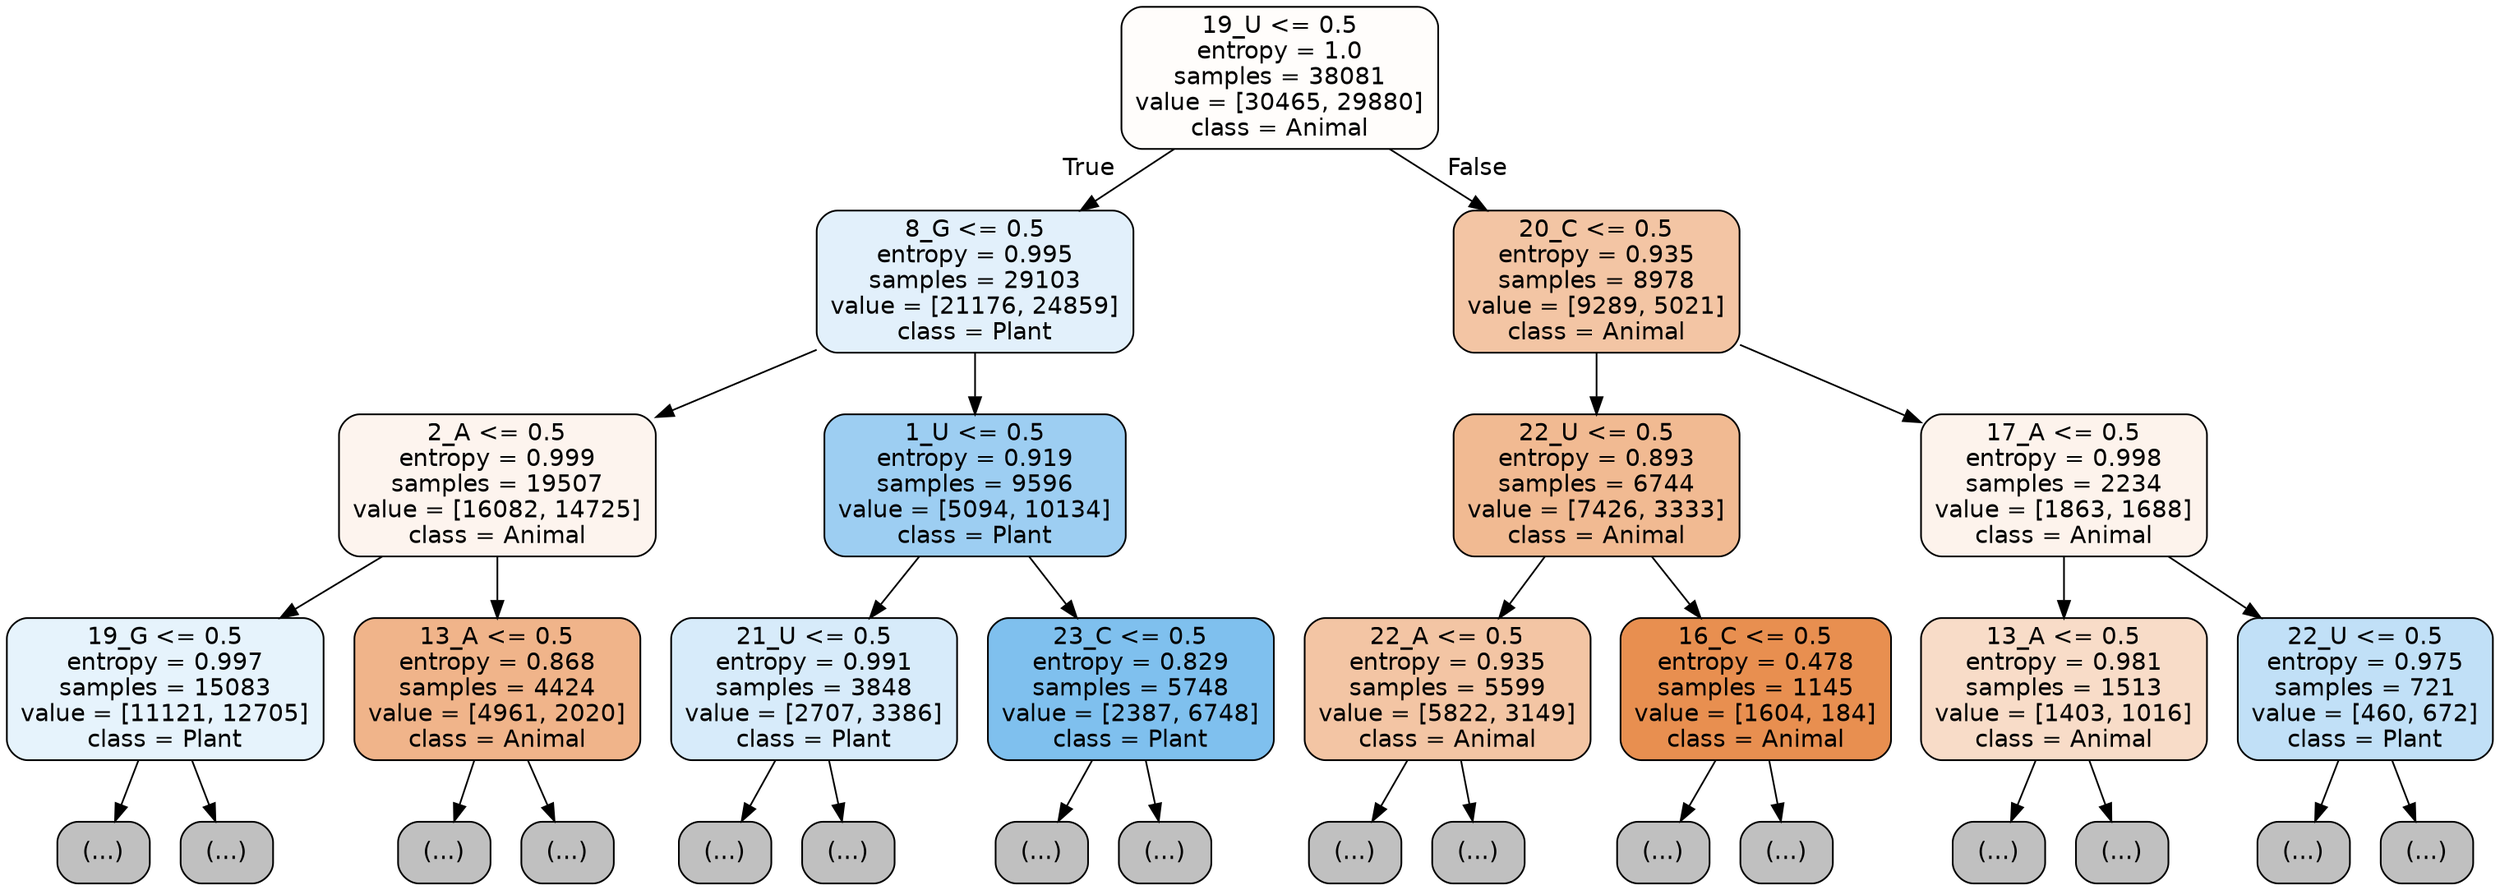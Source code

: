 digraph Tree {
node [shape=box, style="filled, rounded", color="black", fontname="helvetica"] ;
edge [fontname="helvetica"] ;
0 [label="19_U <= 0.5\nentropy = 1.0\nsamples = 38081\nvalue = [30465, 29880]\nclass = Animal", fillcolor="#fffdfb"] ;
1 [label="8_G <= 0.5\nentropy = 0.995\nsamples = 29103\nvalue = [21176, 24859]\nclass = Plant", fillcolor="#e2f0fb"] ;
0 -> 1 [labeldistance=2.5, labelangle=45, headlabel="True"] ;
2 [label="2_A <= 0.5\nentropy = 0.999\nsamples = 19507\nvalue = [16082, 14725]\nclass = Animal", fillcolor="#fdf4ee"] ;
1 -> 2 ;
3 [label="19_G <= 0.5\nentropy = 0.997\nsamples = 15083\nvalue = [11121, 12705]\nclass = Plant", fillcolor="#e6f3fc"] ;
2 -> 3 ;
4 [label="(...)", fillcolor="#C0C0C0"] ;
3 -> 4 ;
4667 [label="(...)", fillcolor="#C0C0C0"] ;
3 -> 4667 ;
6920 [label="13_A <= 0.5\nentropy = 0.868\nsamples = 4424\nvalue = [4961, 2020]\nclass = Animal", fillcolor="#f0b48a"] ;
2 -> 6920 ;
6921 [label="(...)", fillcolor="#C0C0C0"] ;
6920 -> 6921 ;
8468 [label="(...)", fillcolor="#C0C0C0"] ;
6920 -> 8468 ;
9015 [label="1_U <= 0.5\nentropy = 0.919\nsamples = 9596\nvalue = [5094, 10134]\nclass = Plant", fillcolor="#9dcef2"] ;
1 -> 9015 ;
9016 [label="21_U <= 0.5\nentropy = 0.991\nsamples = 3848\nvalue = [2707, 3386]\nclass = Plant", fillcolor="#d7ebfa"] ;
9015 -> 9016 ;
9017 [label="(...)", fillcolor="#C0C0C0"] ;
9016 -> 9017 ;
10518 [label="(...)", fillcolor="#C0C0C0"] ;
9016 -> 10518 ;
10921 [label="23_C <= 0.5\nentropy = 0.829\nsamples = 5748\nvalue = [2387, 6748]\nclass = Plant", fillcolor="#7fc0ee"] ;
9015 -> 10921 ;
10922 [label="(...)", fillcolor="#C0C0C0"] ;
10921 -> 10922 ;
12371 [label="(...)", fillcolor="#C0C0C0"] ;
10921 -> 12371 ;
12420 [label="20_C <= 0.5\nentropy = 0.935\nsamples = 8978\nvalue = [9289, 5021]\nclass = Animal", fillcolor="#f3c5a4"] ;
0 -> 12420 [labeldistance=2.5, labelangle=-45, headlabel="False"] ;
12421 [label="22_U <= 0.5\nentropy = 0.893\nsamples = 6744\nvalue = [7426, 3333]\nclass = Animal", fillcolor="#f1ba92"] ;
12420 -> 12421 ;
12422 [label="22_A <= 0.5\nentropy = 0.935\nsamples = 5599\nvalue = [5822, 3149]\nclass = Animal", fillcolor="#f3c5a4"] ;
12421 -> 12422 ;
12423 [label="(...)", fillcolor="#C0C0C0"] ;
12422 -> 12423 ;
14912 [label="(...)", fillcolor="#C0C0C0"] ;
12422 -> 14912 ;
15275 [label="16_C <= 0.5\nentropy = 0.478\nsamples = 1145\nvalue = [1604, 184]\nclass = Animal", fillcolor="#e88f50"] ;
12421 -> 15275 ;
15276 [label="(...)", fillcolor="#C0C0C0"] ;
15275 -> 15276 ;
15519 [label="(...)", fillcolor="#C0C0C0"] ;
15275 -> 15519 ;
15590 [label="17_A <= 0.5\nentropy = 0.998\nsamples = 2234\nvalue = [1863, 1688]\nclass = Animal", fillcolor="#fdf3ec"] ;
12420 -> 15590 ;
15591 [label="13_A <= 0.5\nentropy = 0.981\nsamples = 1513\nvalue = [1403, 1016]\nclass = Animal", fillcolor="#f8dcc8"] ;
15590 -> 15591 ;
15592 [label="(...)", fillcolor="#C0C0C0"] ;
15591 -> 15592 ;
16239 [label="(...)", fillcolor="#C0C0C0"] ;
15591 -> 16239 ;
16436 [label="22_U <= 0.5\nentropy = 0.975\nsamples = 721\nvalue = [460, 672]\nclass = Plant", fillcolor="#c1e0f7"] ;
15590 -> 16436 ;
16437 [label="(...)", fillcolor="#C0C0C0"] ;
16436 -> 16437 ;
16656 [label="(...)", fillcolor="#C0C0C0"] ;
16436 -> 16656 ;
}